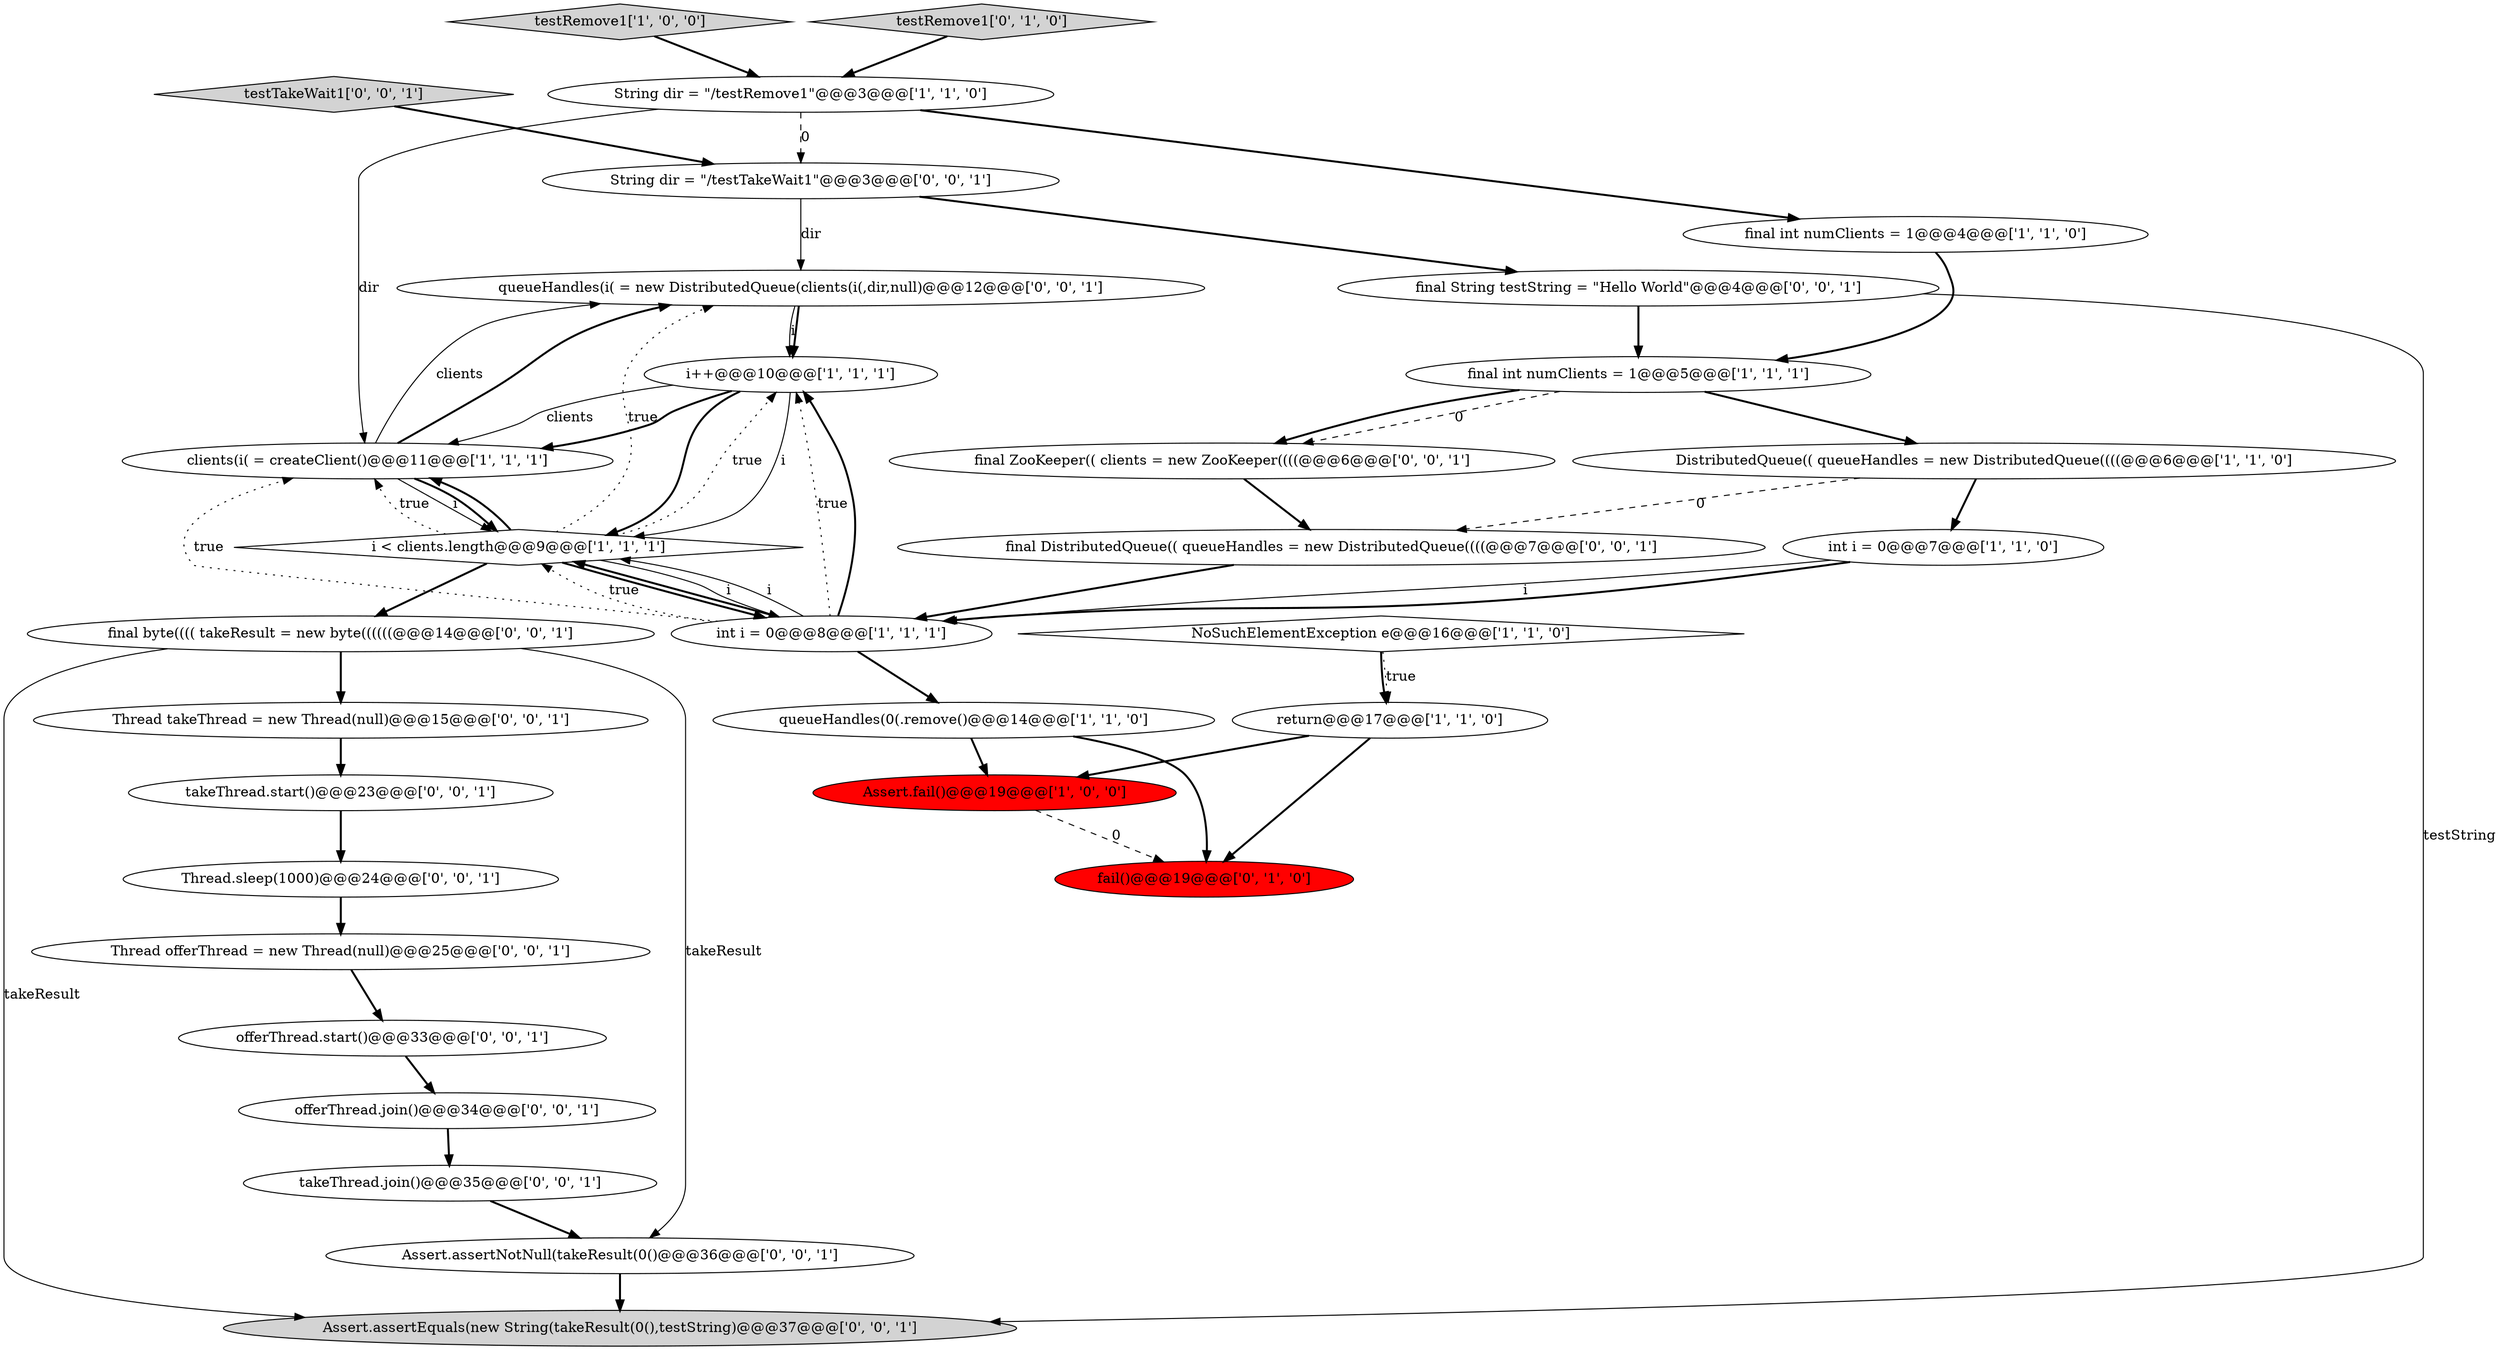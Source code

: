 digraph {
30 [style = filled, label = "testTakeWait1['0', '0', '1']", fillcolor = lightgray, shape = diamond image = "AAA0AAABBB3BBB"];
14 [style = filled, label = "fail()@@@19@@@['0', '1', '0']", fillcolor = red, shape = ellipse image = "AAA1AAABBB2BBB"];
19 [style = filled, label = "final ZooKeeper(( clients = new ZooKeeper((((@@@6@@@['0', '0', '1']", fillcolor = white, shape = ellipse image = "AAA0AAABBB3BBB"];
8 [style = filled, label = "final int numClients = 1@@@5@@@['1', '1', '1']", fillcolor = white, shape = ellipse image = "AAA0AAABBB1BBB"];
16 [style = filled, label = "Thread offerThread = new Thread(null)@@@25@@@['0', '0', '1']", fillcolor = white, shape = ellipse image = "AAA0AAABBB3BBB"];
12 [style = filled, label = "Assert.fail()@@@19@@@['1', '0', '0']", fillcolor = red, shape = ellipse image = "AAA1AAABBB1BBB"];
9 [style = filled, label = "clients(i( = createClient()@@@11@@@['1', '1', '1']", fillcolor = white, shape = ellipse image = "AAA0AAABBB1BBB"];
0 [style = filled, label = "testRemove1['1', '0', '0']", fillcolor = lightgray, shape = diamond image = "AAA0AAABBB1BBB"];
17 [style = filled, label = "takeThread.join()@@@35@@@['0', '0', '1']", fillcolor = white, shape = ellipse image = "AAA0AAABBB3BBB"];
1 [style = filled, label = "i < clients.length@@@9@@@['1', '1', '1']", fillcolor = white, shape = diamond image = "AAA0AAABBB1BBB"];
20 [style = filled, label = "Thread takeThread = new Thread(null)@@@15@@@['0', '0', '1']", fillcolor = white, shape = ellipse image = "AAA0AAABBB3BBB"];
11 [style = filled, label = "int i = 0@@@7@@@['1', '1', '0']", fillcolor = white, shape = ellipse image = "AAA0AAABBB1BBB"];
29 [style = filled, label = "takeThread.start()@@@23@@@['0', '0', '1']", fillcolor = white, shape = ellipse image = "AAA0AAABBB3BBB"];
6 [style = filled, label = "queueHandles(0(.remove()@@@14@@@['1', '1', '0']", fillcolor = white, shape = ellipse image = "AAA0AAABBB1BBB"];
31 [style = filled, label = "offerThread.join()@@@34@@@['0', '0', '1']", fillcolor = white, shape = ellipse image = "AAA0AAABBB3BBB"];
2 [style = filled, label = "final int numClients = 1@@@4@@@['1', '1', '0']", fillcolor = white, shape = ellipse image = "AAA0AAABBB1BBB"];
26 [style = filled, label = "offerThread.start()@@@33@@@['0', '0', '1']", fillcolor = white, shape = ellipse image = "AAA0AAABBB3BBB"];
24 [style = filled, label = "queueHandles(i( = new DistributedQueue(clients(i(,dir,null)@@@12@@@['0', '0', '1']", fillcolor = white, shape = ellipse image = "AAA0AAABBB3BBB"];
25 [style = filled, label = "final String testString = \"Hello World\"@@@4@@@['0', '0', '1']", fillcolor = white, shape = ellipse image = "AAA0AAABBB3BBB"];
18 [style = filled, label = "Assert.assertEquals(new String(takeResult(0(),testString)@@@37@@@['0', '0', '1']", fillcolor = lightgray, shape = ellipse image = "AAA0AAABBB3BBB"];
3 [style = filled, label = "i++@@@10@@@['1', '1', '1']", fillcolor = white, shape = ellipse image = "AAA0AAABBB1BBB"];
28 [style = filled, label = "final DistributedQueue(( queueHandles = new DistributedQueue((((@@@7@@@['0', '0', '1']", fillcolor = white, shape = ellipse image = "AAA0AAABBB3BBB"];
23 [style = filled, label = "String dir = \"/testTakeWait1\"@@@3@@@['0', '0', '1']", fillcolor = white, shape = ellipse image = "AAA0AAABBB3BBB"];
4 [style = filled, label = "String dir = \"/testRemove1\"@@@3@@@['1', '1', '0']", fillcolor = white, shape = ellipse image = "AAA0AAABBB1BBB"];
13 [style = filled, label = "int i = 0@@@8@@@['1', '1', '1']", fillcolor = white, shape = ellipse image = "AAA0AAABBB1BBB"];
15 [style = filled, label = "testRemove1['0', '1', '0']", fillcolor = lightgray, shape = diamond image = "AAA0AAABBB2BBB"];
7 [style = filled, label = "DistributedQueue(( queueHandles = new DistributedQueue((((@@@6@@@['1', '1', '0']", fillcolor = white, shape = ellipse image = "AAA0AAABBB1BBB"];
21 [style = filled, label = "Assert.assertNotNull(takeResult(0()@@@36@@@['0', '0', '1']", fillcolor = white, shape = ellipse image = "AAA0AAABBB3BBB"];
22 [style = filled, label = "final byte(((( takeResult = new byte((((((@@@14@@@['0', '0', '1']", fillcolor = white, shape = ellipse image = "AAA0AAABBB3BBB"];
5 [style = filled, label = "return@@@17@@@['1', '1', '0']", fillcolor = white, shape = ellipse image = "AAA0AAABBB1BBB"];
27 [style = filled, label = "Thread.sleep(1000)@@@24@@@['0', '0', '1']", fillcolor = white, shape = ellipse image = "AAA0AAABBB3BBB"];
10 [style = filled, label = "NoSuchElementException e@@@16@@@['1', '1', '0']", fillcolor = white, shape = diamond image = "AAA0AAABBB1BBB"];
8->19 [style = dashed, label="0"];
23->25 [style = bold, label=""];
7->11 [style = bold, label=""];
11->13 [style = solid, label="i"];
3->1 [style = bold, label=""];
13->3 [style = dotted, label="true"];
20->29 [style = bold, label=""];
13->1 [style = solid, label="i"];
9->24 [style = solid, label="clients"];
8->19 [style = bold, label=""];
3->9 [style = solid, label="clients"];
1->24 [style = dotted, label="true"];
30->23 [style = bold, label=""];
16->26 [style = bold, label=""];
24->3 [style = solid, label="i"];
28->13 [style = bold, label=""];
4->9 [style = solid, label="dir"];
3->1 [style = solid, label="i"];
4->2 [style = bold, label=""];
5->14 [style = bold, label=""];
27->16 [style = bold, label=""];
9->1 [style = solid, label="i"];
10->5 [style = dotted, label="true"];
1->13 [style = bold, label=""];
21->18 [style = bold, label=""];
13->1 [style = bold, label=""];
1->9 [style = bold, label=""];
8->7 [style = bold, label=""];
23->24 [style = solid, label="dir"];
22->18 [style = solid, label="takeResult"];
1->22 [style = bold, label=""];
1->3 [style = dotted, label="true"];
6->14 [style = bold, label=""];
3->9 [style = bold, label=""];
29->27 [style = bold, label=""];
13->1 [style = dotted, label="true"];
26->31 [style = bold, label=""];
10->5 [style = bold, label=""];
12->14 [style = dashed, label="0"];
13->3 [style = bold, label=""];
22->20 [style = bold, label=""];
5->12 [style = bold, label=""];
13->9 [style = dotted, label="true"];
0->4 [style = bold, label=""];
7->28 [style = dashed, label="0"];
1->9 [style = dotted, label="true"];
11->13 [style = bold, label=""];
15->4 [style = bold, label=""];
22->21 [style = solid, label="takeResult"];
25->18 [style = solid, label="testString"];
25->8 [style = bold, label=""];
19->28 [style = bold, label=""];
13->6 [style = bold, label=""];
31->17 [style = bold, label=""];
9->1 [style = bold, label=""];
4->23 [style = dashed, label="0"];
17->21 [style = bold, label=""];
24->3 [style = bold, label=""];
9->24 [style = bold, label=""];
1->13 [style = solid, label="i"];
2->8 [style = bold, label=""];
6->12 [style = bold, label=""];
}
